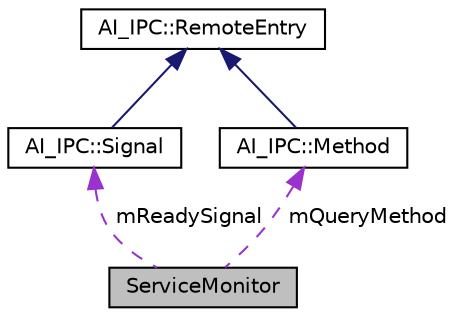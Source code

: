 digraph "ServiceMonitor"
{
 // LATEX_PDF_SIZE
  edge [fontname="Helvetica",fontsize="10",labelfontname="Helvetica",labelfontsize="10"];
  node [fontname="Helvetica",fontsize="10",shape=record];
  Node1 [label="ServiceMonitor",height=0.2,width=0.4,color="black", fillcolor="grey75", style="filled", fontcolor="black",tooltip="Utility class to actively monitor the status of a dbus service."];
  Node2 -> Node1 [dir="back",color="darkorchid3",fontsize="10",style="dashed",label=" mReadySignal" ,fontname="Helvetica"];
  Node2 [label="AI_IPC::Signal",height=0.2,width=0.4,color="black", fillcolor="white", style="filled",URL="$structAI__IPC_1_1Signal.html",tooltip="Method identified by object, interface and signal name itself."];
  Node3 -> Node2 [dir="back",color="midnightblue",fontsize="10",style="solid",fontname="Helvetica"];
  Node3 [label="AI_IPC::RemoteEntry",height=0.2,width=0.4,color="black", fillcolor="white", style="filled",URL="$structAI__IPC_1_1RemoteEntry.html",tooltip="Remote entry, which can be either a signal or method."];
  Node4 -> Node1 [dir="back",color="darkorchid3",fontsize="10",style="dashed",label=" mQueryMethod" ,fontname="Helvetica"];
  Node4 [label="AI_IPC::Method",height=0.2,width=0.4,color="black", fillcolor="white", style="filled",URL="$structAI__IPC_1_1Method.html",tooltip="Method identified by a service, object, interface and method name itself."];
  Node3 -> Node4 [dir="back",color="midnightblue",fontsize="10",style="solid",fontname="Helvetica"];
}
